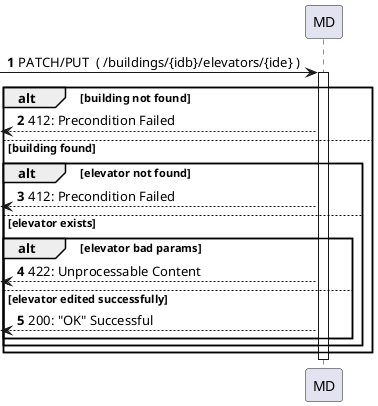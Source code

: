 @startuml
autonumber


participant "MD" as mdr


    [-> mdr: PATCH/PUT  ( /buildings/{idb}/elevators/{ide} )
        activate mdr

            alt building not found
                [<-- mdr : 412: Precondition Failed
            else building found

                alt elevator not found
                [<-- mdr : 412: Precondition Failed
                else elevator exists

                    alt  elevator bad params
                        [<-- mdr : 422: Unprocessable Content
                    else elevator edited successfully
                        [<-- mdr : 200: "OK" Successful
                    end
                end
            end

            deactivate mdr


@enduml

